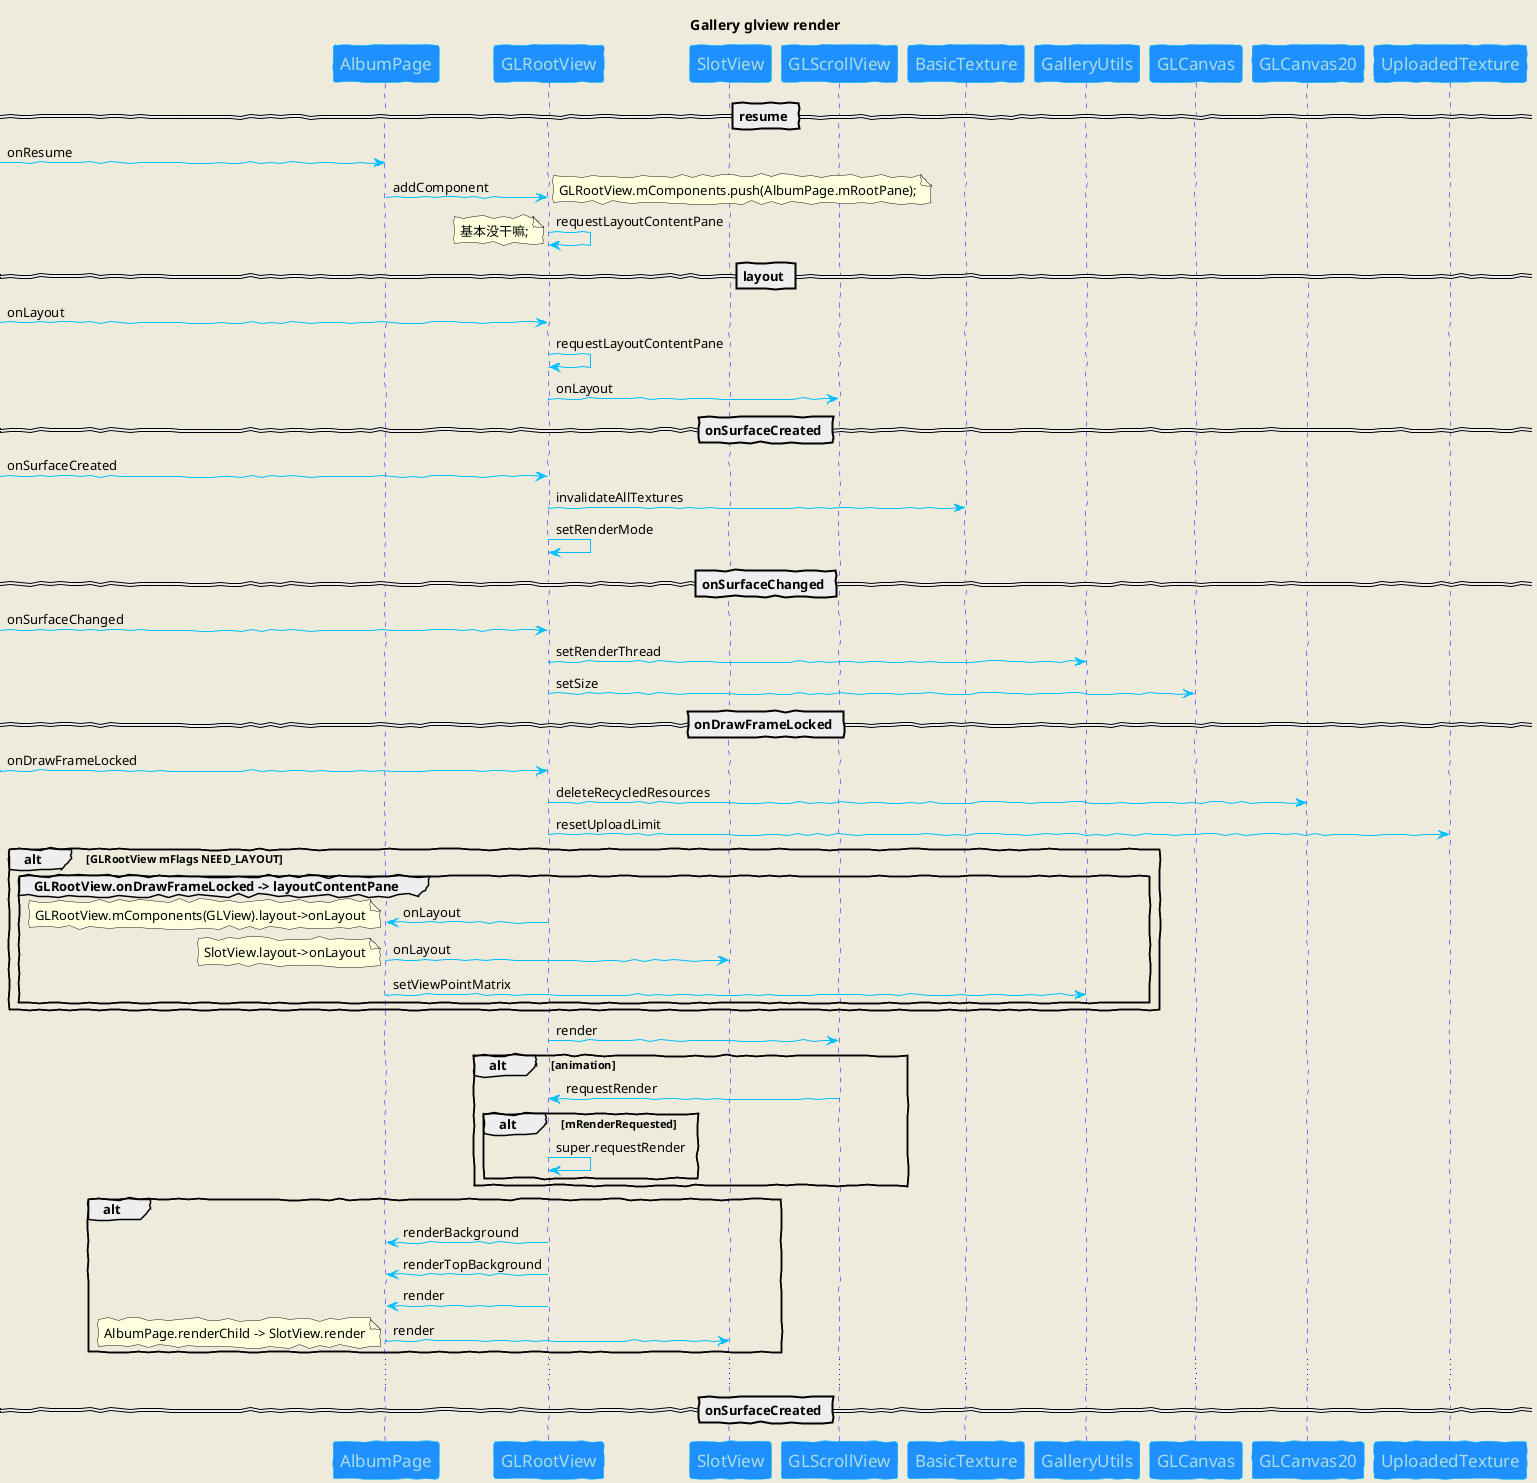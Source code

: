 /*
participant
actor
boundary
control
entity
database
*/

@startuml

skinparam backgroundColor #EEEBDC
skinparam handwritten true
skinparam sequence {
	ArrowColor DeepSkyBlue
	ActorBorderColor DeepSkyBlue
	LifeLineBorderColor blue
	LifeLineBackgroundColor #A9DCDF

	ParticipantBorderColor DeepSkyBlue
	ParticipantBackgroundColor DodgerBlue
	ParticipantFontName Impact
	ParticipantFontSize 17
	ParticipantFontColor #A9DCDF

	ActorBackgroundColor aqua
	ActorFontColor DeepSkyBlue
	ActorFontSize 17
	ActorFontName Aapex
}


participant AlbumPage
participant GLRootView
participant SlotView


title Gallery glview render

== resume ==
[-> AlbumPage: onResume

AlbumPage -> GLRootView: addComponent
note right : GLRootView.mComponents.push(AlbumPage.mRootPane);
GLRootView -> GLRootView: requestLayoutContentPane
note left : 基本没干嘛;

== layout ==
[-> GLRootView: onLayout

GLRootView -> GLRootView: requestLayoutContentPane
GLRootView -> GLScrollView: onLayout

== onSurfaceCreated ==
[-> GLRootView : onSurfaceCreated

GLRootView -> BasicTexture: invalidateAllTextures
GLRootView -> GLRootView : setRenderMode

== onSurfaceChanged ==
[-> GLRootView : onSurfaceChanged

GLRootView -> GalleryUtils : setRenderThread
GLRootView -> GLCanvas : setSize

== onDrawFrameLocked ==
[-> GLRootView : onDrawFrameLocked

GLRootView -> GLCanvas20 : deleteRecycledResources
GLRootView -> UploadedTexture : resetUploadLimit

alt GLRootView mFlags NEED_LAYOUT
    group GLRootView.onDrawFrameLocked -> layoutContentPane
        GLRootView -> AlbumPage: onLayout
        note left: GLRootView.mComponents(GLView).layout->onLayout

        AlbumPage -> SlotView: onLayout
        note left: SlotView.layout->onLayout

        AlbumPage -> GalleryUtils : setViewPointMatrix
    end
end

GLRootView -> GLScrollView : render
alt animation
    GLScrollView -> GLRootView : requestRender
    alt mRenderRequested
        GLRootView -> GLRootView : super.requestRender
    end
end


alt
    GLRootView -> AlbumPage : renderBackground
    GLRootView -> AlbumPage : renderTopBackground
    GLRootView -> AlbumPage : render
    AlbumPage -> SlotView : render
    note left: AlbumPage.renderChild -> SlotView.render
end

...
== onSurfaceCreated ==



















































@enduml


